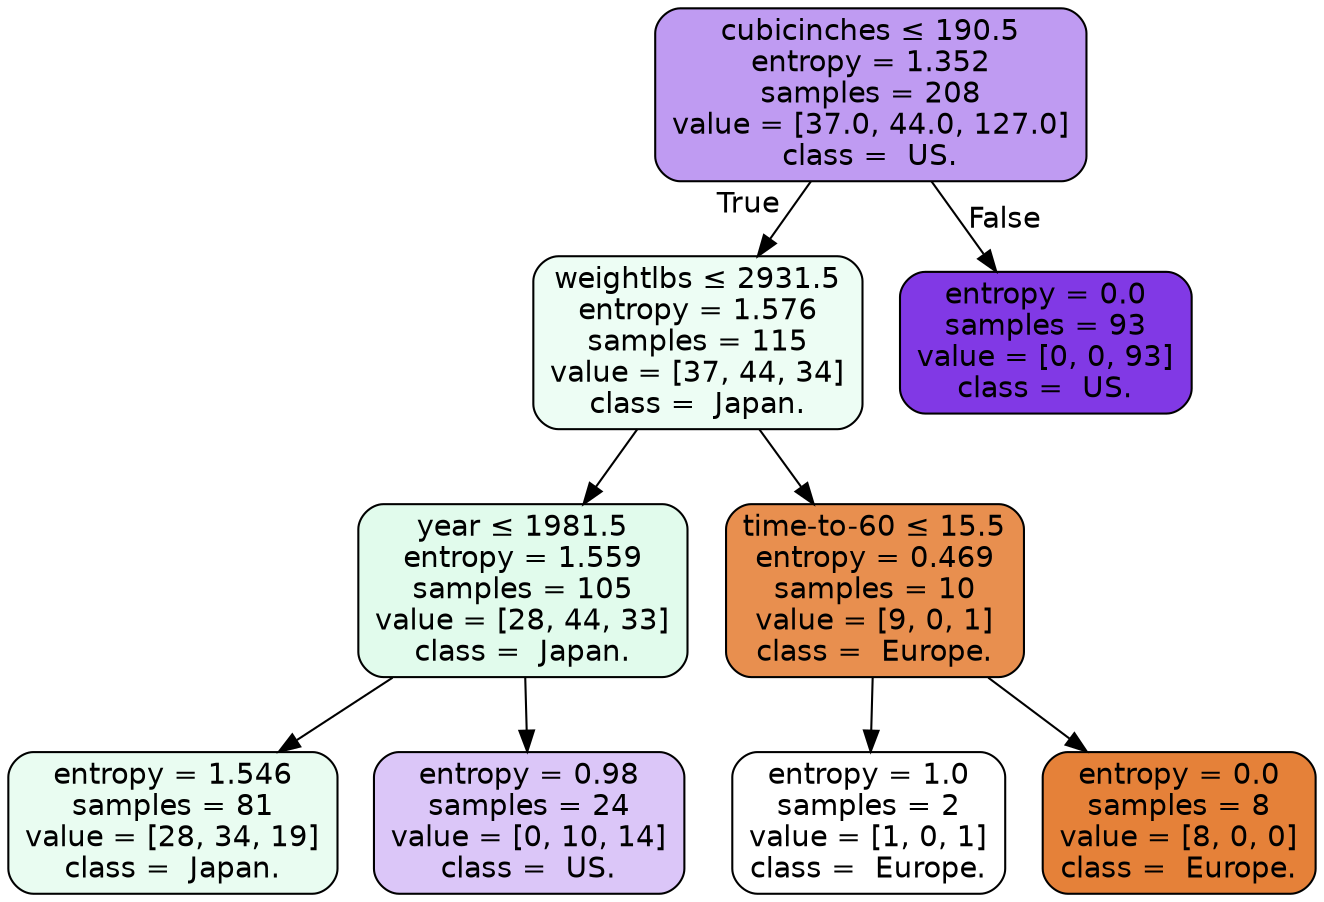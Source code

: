 digraph Tree {
node [shape=box, style="filled, rounded", color="black", fontname="helvetica"] ;
edge [fontname="helvetica"] ;
0 [label=<cubicinches &le; 190.5<br/>entropy = 1.352<br/>samples = 208<br/>value = [37.0, 44.0, 127.0]<br/>class =  US.>, fillcolor="#bf9bf2"] ;
1 [label=<weightlbs &le; 2931.5<br/>entropy = 1.576<br/>samples = 115<br/>value = [37, 44, 34]<br/>class =  Japan.>, fillcolor="#edfdf4"] ;
0 -> 1 [labeldistance=2.5, labelangle=45, headlabel="True"] ;
2 [label=<year &le; 1981.5<br/>entropy = 1.559<br/>samples = 105<br/>value = [28, 44, 33]<br/>class =  Japan.>, fillcolor="#e1fbec"] ;
1 -> 2 ;
3 [label=<entropy = 1.546<br/>samples = 81<br/>value = [28, 34, 19]<br/>class =  Japan.>, fillcolor="#e9fcf1"] ;
2 -> 3 ;
4 [label=<entropy = 0.98<br/>samples = 24<br/>value = [0, 10, 14]<br/>class =  US.>, fillcolor="#dbc6f8"] ;
2 -> 4 ;
5 [label=<time-to-60 &le; 15.5<br/>entropy = 0.469<br/>samples = 10<br/>value = [9, 0, 1]<br/>class =  Europe.>, fillcolor="#e88f4f"] ;
1 -> 5 ;
6 [label=<entropy = 1.0<br/>samples = 2<br/>value = [1, 0, 1]<br/>class =  Europe.>, fillcolor="#ffffff"] ;
5 -> 6 ;
7 [label=<entropy = 0.0<br/>samples = 8<br/>value = [8, 0, 0]<br/>class =  Europe.>, fillcolor="#e58139"] ;
5 -> 7 ;
8 [label=<entropy = 0.0<br/>samples = 93<br/>value = [0, 0, 93]<br/>class =  US.>, fillcolor="#8139e5"] ;
0 -> 8 [labeldistance=2.5, labelangle=-45, headlabel="False"] ;
}